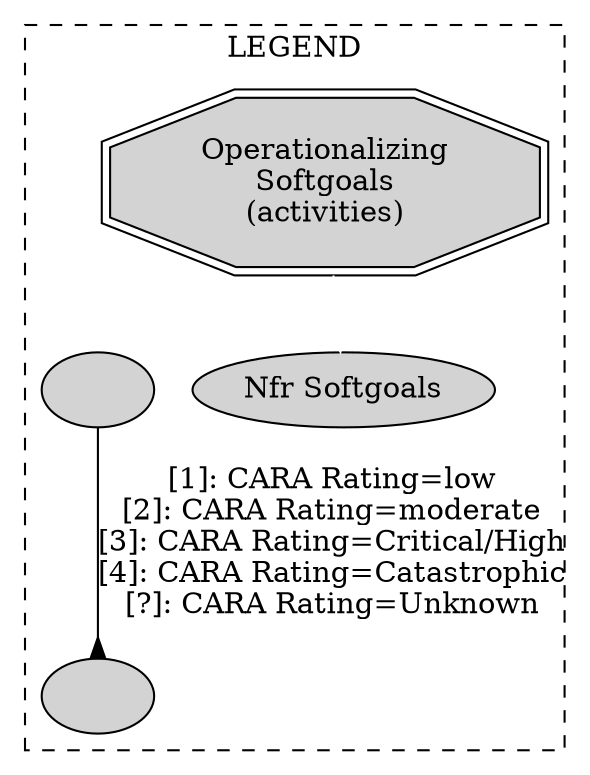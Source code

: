 digraph G {

	subgraph cluster_1 {
		label = "LEGEND";
		node [style=filled];
		style= "dashed";
		color=black;
		op [label="Operationalizing\nSoftgoals\n(activities)", shape=doubleoctagon];
		nfr [label="Nfr Softgoals"];
		op -> nfr [color=white];
		x [label="", size="1,1"];
		y [label=""];
	{ rank=same;  x nfr; }
		x -> y[label="[1]: CARA Rating=low\n[2]: CARA Rating=moderate\n[3]: CARA Rating=Critical/High\n[4]: CARA Rating=Catastrophic\n[?]: CARA Rating=Unknown",arrowhead=inv];
	}
}
